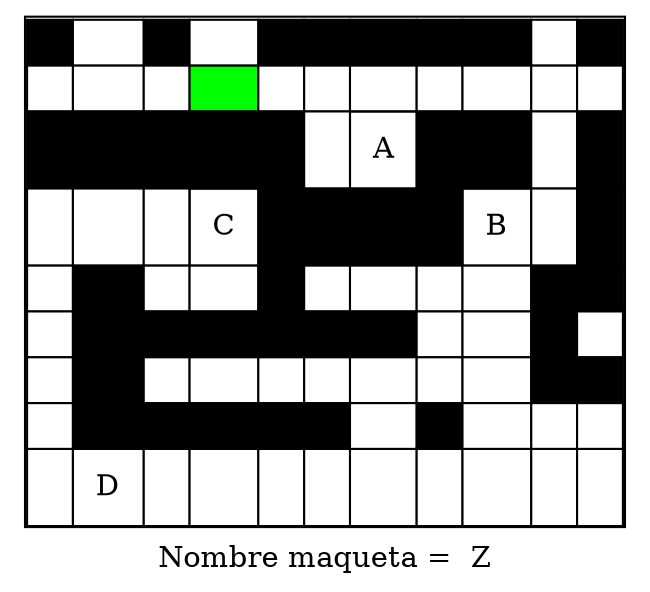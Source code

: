  digraph G { 

    node [shape=plaintext]; 

    edge [style=invis]; 


    label = "Nombre maqueta =  Z"
    


    piso [
 label=<<TABLE border = "1" cellspacing="0" cellpadding="10">
            <tr><td bgcolor="black"></td><td bgcolor="white"></td><td bgcolor="black"></td><td bgcolor="white"></td><td bgcolor="black"></td><td bgcolor="black"></td><td bgcolor="black"></td><td bgcolor="black"></td><td bgcolor="black"></td><td bgcolor="white"></td><td bgcolor="black"></td>        </tr>
        <tr><td bgcolor="white"></td><td bgcolor="white"></td><td bgcolor="white"></td><td bgcolor="green"></td><td bgcolor="white"></td><td bgcolor="white"></td><td bgcolor="white"></td><td bgcolor="white"></td><td bgcolor="white"></td><td bgcolor="white"></td><td bgcolor="white"></td>        </tr>
        <tr><td bgcolor="black"></td><td bgcolor="black"></td><td bgcolor="black"></td><td bgcolor="black"></td><td bgcolor="black"></td><td bgcolor="white"></td><td>A</td><td bgcolor="black"></td><td bgcolor="black"></td><td bgcolor="white"></td><td bgcolor="black"></td>        </tr>
        <tr><td bgcolor="white"></td><td bgcolor="white"></td><td bgcolor="white"></td><td>C</td><td bgcolor="black"></td><td bgcolor="black"></td><td bgcolor="black"></td><td bgcolor="black"></td><td>B</td><td bgcolor="white"></td><td bgcolor="black"></td>        </tr>
        <tr><td bgcolor="white"></td><td bgcolor="black"></td><td bgcolor="white"></td><td bgcolor="white"></td><td bgcolor="black"></td><td bgcolor="white"></td><td bgcolor="white"></td><td bgcolor="white"></td><td bgcolor="white"></td><td bgcolor="black"></td><td bgcolor="black"></td>        </tr>
        <tr><td bgcolor="white"></td><td bgcolor="black"></td><td bgcolor="black"></td><td bgcolor="black"></td><td bgcolor="black"></td><td bgcolor="black"></td><td bgcolor="black"></td><td bgcolor="white"></td><td bgcolor="white"></td><td bgcolor="black"></td><td bgcolor="white"></td>        </tr>
        <tr><td bgcolor="white"></td><td bgcolor="black"></td><td bgcolor="white"></td><td bgcolor="white"></td><td bgcolor="white"></td><td bgcolor="white"></td><td bgcolor="white"></td><td bgcolor="white"></td><td bgcolor="white"></td><td bgcolor="black"></td><td bgcolor="black"></td>        </tr>
        <tr><td bgcolor="white"></td><td bgcolor="black"></td><td bgcolor="black"></td><td bgcolor="black"></td><td bgcolor="black"></td><td bgcolor="black"></td><td bgcolor="white"></td><td bgcolor="black"></td><td bgcolor="white"></td><td bgcolor="white"></td><td bgcolor="white"></td>        </tr>
        <tr><td bgcolor="white"></td><td>D</td><td bgcolor="white"></td><td bgcolor="white"></td><td bgcolor="white"></td><td bgcolor="white"></td><td bgcolor="white"></td><td bgcolor="white"></td><td bgcolor="white"></td><td bgcolor="white"></td><td bgcolor="white"></td>        </tr>
</TABLE>>
 shape=none
 ];}
